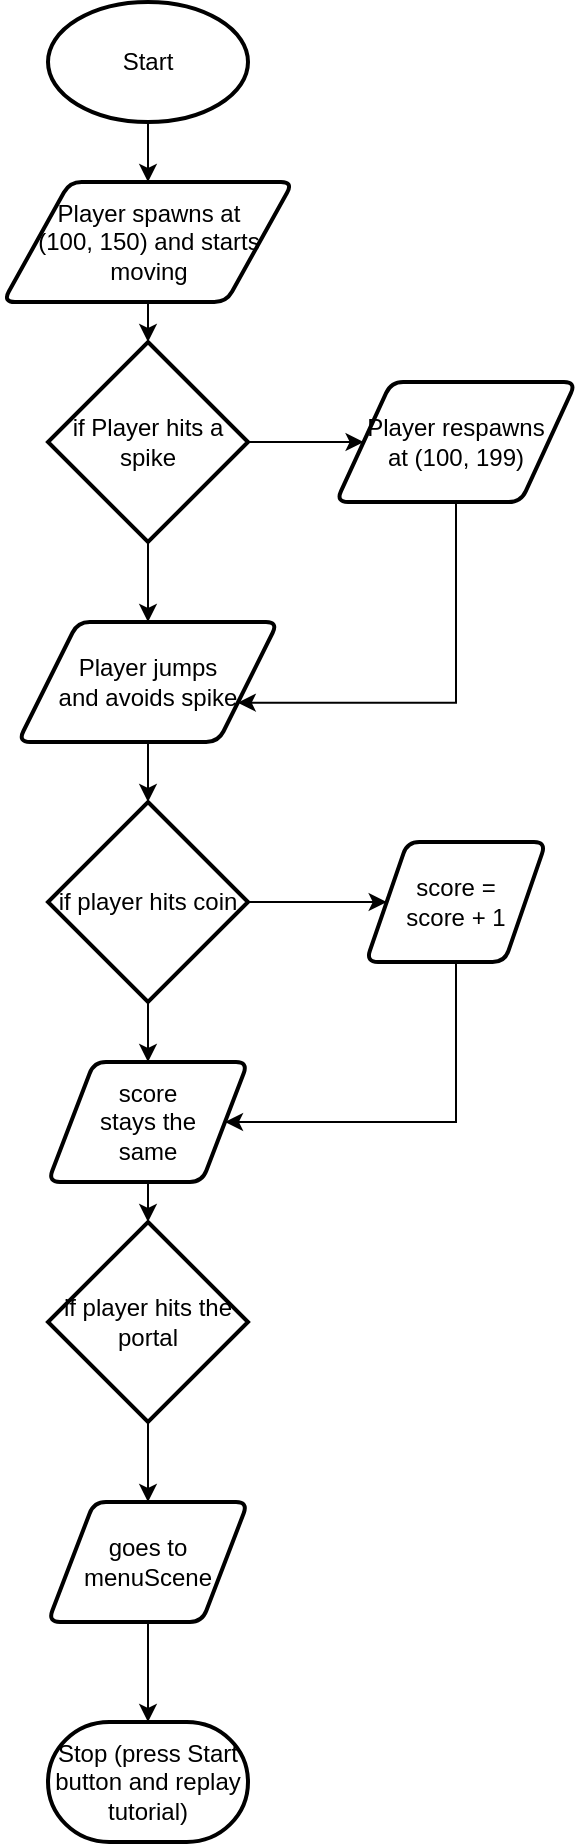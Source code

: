 <mxfile version="14.8.0" type="github">
  <diagram id="C5RBs43oDa-KdzZeNtuy" name="Page-1">
    <mxGraphModel dx="782" dy="475" grid="1" gridSize="10" guides="1" tooltips="1" connect="1" arrows="1" fold="1" page="1" pageScale="1" pageWidth="827" pageHeight="1169" math="0" shadow="0">
      <root>
        <mxCell id="WIyWlLk6GJQsqaUBKTNV-0" />
        <mxCell id="WIyWlLk6GJQsqaUBKTNV-1" parent="WIyWlLk6GJQsqaUBKTNV-0" />
        <mxCell id="uFuNA9i8frYfYMS0UgUH-12" style="edgeStyle=orthogonalEdgeStyle;rounded=0;orthogonalLoop=1;jettySize=auto;html=1;exitX=0.5;exitY=1;exitDx=0;exitDy=0;exitPerimeter=0;entryX=0.5;entryY=0;entryDx=0;entryDy=0;" edge="1" parent="WIyWlLk6GJQsqaUBKTNV-1" source="uFuNA9i8frYfYMS0UgUH-0" target="uFuNA9i8frYfYMS0UgUH-1">
          <mxGeometry relative="1" as="geometry" />
        </mxCell>
        <mxCell id="uFuNA9i8frYfYMS0UgUH-0" value="Start" style="strokeWidth=2;html=1;shape=mxgraph.flowchart.start_1;whiteSpace=wrap;" vertex="1" parent="WIyWlLk6GJQsqaUBKTNV-1">
          <mxGeometry x="270" y="80" width="100" height="60" as="geometry" />
        </mxCell>
        <mxCell id="uFuNA9i8frYfYMS0UgUH-13" style="edgeStyle=orthogonalEdgeStyle;rounded=0;orthogonalLoop=1;jettySize=auto;html=1;exitX=0.5;exitY=1;exitDx=0;exitDy=0;entryX=0.5;entryY=0;entryDx=0;entryDy=0;entryPerimeter=0;" edge="1" parent="WIyWlLk6GJQsqaUBKTNV-1" source="uFuNA9i8frYfYMS0UgUH-1" target="uFuNA9i8frYfYMS0UgUH-4">
          <mxGeometry relative="1" as="geometry" />
        </mxCell>
        <mxCell id="uFuNA9i8frYfYMS0UgUH-1" value="Player spawns at&lt;br&gt;(100, 150) and starts moving" style="shape=parallelogram;html=1;strokeWidth=2;perimeter=parallelogramPerimeter;whiteSpace=wrap;rounded=1;arcSize=12;size=0.23;" vertex="1" parent="WIyWlLk6GJQsqaUBKTNV-1">
          <mxGeometry x="247.5" y="170" width="145" height="60" as="geometry" />
        </mxCell>
        <mxCell id="uFuNA9i8frYfYMS0UgUH-14" style="edgeStyle=orthogonalEdgeStyle;rounded=0;orthogonalLoop=1;jettySize=auto;html=1;exitX=1;exitY=0.5;exitDx=0;exitDy=0;exitPerimeter=0;" edge="1" parent="WIyWlLk6GJQsqaUBKTNV-1" source="uFuNA9i8frYfYMS0UgUH-4" target="uFuNA9i8frYfYMS0UgUH-5">
          <mxGeometry relative="1" as="geometry" />
        </mxCell>
        <mxCell id="uFuNA9i8frYfYMS0UgUH-16" style="edgeStyle=orthogonalEdgeStyle;rounded=0;orthogonalLoop=1;jettySize=auto;html=1;exitX=0.5;exitY=1;exitDx=0;exitDy=0;exitPerimeter=0;entryX=0.5;entryY=0;entryDx=0;entryDy=0;" edge="1" parent="WIyWlLk6GJQsqaUBKTNV-1" source="uFuNA9i8frYfYMS0UgUH-4" target="uFuNA9i8frYfYMS0UgUH-8">
          <mxGeometry relative="1" as="geometry" />
        </mxCell>
        <mxCell id="uFuNA9i8frYfYMS0UgUH-4" value="if Player hits a spike" style="strokeWidth=2;html=1;shape=mxgraph.flowchart.decision;whiteSpace=wrap;" vertex="1" parent="WIyWlLk6GJQsqaUBKTNV-1">
          <mxGeometry x="270" y="250" width="100" height="100" as="geometry" />
        </mxCell>
        <mxCell id="uFuNA9i8frYfYMS0UgUH-15" style="edgeStyle=orthogonalEdgeStyle;rounded=0;orthogonalLoop=1;jettySize=auto;html=1;exitX=0.5;exitY=1;exitDx=0;exitDy=0;entryX=1;entryY=0.75;entryDx=0;entryDy=0;" edge="1" parent="WIyWlLk6GJQsqaUBKTNV-1" source="uFuNA9i8frYfYMS0UgUH-5" target="uFuNA9i8frYfYMS0UgUH-8">
          <mxGeometry relative="1" as="geometry">
            <Array as="points">
              <mxPoint x="474" y="430" />
            </Array>
          </mxGeometry>
        </mxCell>
        <mxCell id="uFuNA9i8frYfYMS0UgUH-5" value="Player respawns&lt;br&gt;at (100, 199)" style="shape=parallelogram;html=1;strokeWidth=2;perimeter=parallelogramPerimeter;whiteSpace=wrap;rounded=1;arcSize=12;size=0.23;" vertex="1" parent="WIyWlLk6GJQsqaUBKTNV-1">
          <mxGeometry x="414" y="270" width="120" height="60" as="geometry" />
        </mxCell>
        <mxCell id="uFuNA9i8frYfYMS0UgUH-18" style="edgeStyle=orthogonalEdgeStyle;rounded=0;orthogonalLoop=1;jettySize=auto;html=1;exitX=1;exitY=0.5;exitDx=0;exitDy=0;exitPerimeter=0;entryX=0;entryY=0.5;entryDx=0;entryDy=0;" edge="1" parent="WIyWlLk6GJQsqaUBKTNV-1" source="uFuNA9i8frYfYMS0UgUH-6" target="uFuNA9i8frYfYMS0UgUH-7">
          <mxGeometry relative="1" as="geometry" />
        </mxCell>
        <mxCell id="uFuNA9i8frYfYMS0UgUH-20" style="edgeStyle=orthogonalEdgeStyle;rounded=0;orthogonalLoop=1;jettySize=auto;html=1;exitX=0.5;exitY=1;exitDx=0;exitDy=0;exitPerimeter=0;" edge="1" parent="WIyWlLk6GJQsqaUBKTNV-1" source="uFuNA9i8frYfYMS0UgUH-6" target="uFuNA9i8frYfYMS0UgUH-10">
          <mxGeometry relative="1" as="geometry" />
        </mxCell>
        <mxCell id="uFuNA9i8frYfYMS0UgUH-6" value="if player hits coin" style="strokeWidth=2;html=1;shape=mxgraph.flowchart.decision;whiteSpace=wrap;" vertex="1" parent="WIyWlLk6GJQsqaUBKTNV-1">
          <mxGeometry x="270" y="480" width="100" height="100" as="geometry" />
        </mxCell>
        <mxCell id="uFuNA9i8frYfYMS0UgUH-19" style="edgeStyle=orthogonalEdgeStyle;rounded=0;orthogonalLoop=1;jettySize=auto;html=1;exitX=0.5;exitY=1;exitDx=0;exitDy=0;entryX=1;entryY=0.5;entryDx=0;entryDy=0;" edge="1" parent="WIyWlLk6GJQsqaUBKTNV-1" source="uFuNA9i8frYfYMS0UgUH-7" target="uFuNA9i8frYfYMS0UgUH-10">
          <mxGeometry relative="1" as="geometry">
            <Array as="points">
              <mxPoint x="474" y="640" />
            </Array>
          </mxGeometry>
        </mxCell>
        <mxCell id="uFuNA9i8frYfYMS0UgUH-7" value="score = &lt;br&gt;score + 1" style="shape=parallelogram;html=1;strokeWidth=2;perimeter=parallelogramPerimeter;whiteSpace=wrap;rounded=1;arcSize=12;size=0.23;" vertex="1" parent="WIyWlLk6GJQsqaUBKTNV-1">
          <mxGeometry x="429" y="500" width="90" height="60" as="geometry" />
        </mxCell>
        <mxCell id="uFuNA9i8frYfYMS0UgUH-17" style="edgeStyle=orthogonalEdgeStyle;rounded=0;orthogonalLoop=1;jettySize=auto;html=1;exitX=0.5;exitY=1;exitDx=0;exitDy=0;entryX=0.5;entryY=0;entryDx=0;entryDy=0;entryPerimeter=0;" edge="1" parent="WIyWlLk6GJQsqaUBKTNV-1" source="uFuNA9i8frYfYMS0UgUH-8" target="uFuNA9i8frYfYMS0UgUH-6">
          <mxGeometry relative="1" as="geometry" />
        </mxCell>
        <mxCell id="uFuNA9i8frYfYMS0UgUH-8" value="Player jumps&lt;br&gt;and avoids spike" style="shape=parallelogram;html=1;strokeWidth=2;perimeter=parallelogramPerimeter;whiteSpace=wrap;rounded=1;arcSize=12;size=0.23;" vertex="1" parent="WIyWlLk6GJQsqaUBKTNV-1">
          <mxGeometry x="255" y="390" width="130" height="60" as="geometry" />
        </mxCell>
        <mxCell id="uFuNA9i8frYfYMS0UgUH-22" style="edgeStyle=orthogonalEdgeStyle;rounded=0;orthogonalLoop=1;jettySize=auto;html=1;exitX=0.5;exitY=1;exitDx=0;exitDy=0;exitPerimeter=0;entryX=0.5;entryY=0;entryDx=0;entryDy=0;" edge="1" parent="WIyWlLk6GJQsqaUBKTNV-1" source="uFuNA9i8frYfYMS0UgUH-9" target="uFuNA9i8frYfYMS0UgUH-11">
          <mxGeometry relative="1" as="geometry" />
        </mxCell>
        <mxCell id="uFuNA9i8frYfYMS0UgUH-9" value="if player hits the portal" style="strokeWidth=2;html=1;shape=mxgraph.flowchart.decision;whiteSpace=wrap;" vertex="1" parent="WIyWlLk6GJQsqaUBKTNV-1">
          <mxGeometry x="270" y="690" width="100" height="100" as="geometry" />
        </mxCell>
        <mxCell id="uFuNA9i8frYfYMS0UgUH-21" style="edgeStyle=orthogonalEdgeStyle;rounded=0;orthogonalLoop=1;jettySize=auto;html=1;exitX=0.5;exitY=1;exitDx=0;exitDy=0;entryX=0.5;entryY=0;entryDx=0;entryDy=0;entryPerimeter=0;" edge="1" parent="WIyWlLk6GJQsqaUBKTNV-1" source="uFuNA9i8frYfYMS0UgUH-10" target="uFuNA9i8frYfYMS0UgUH-9">
          <mxGeometry relative="1" as="geometry" />
        </mxCell>
        <mxCell id="uFuNA9i8frYfYMS0UgUH-10" value="score&lt;br&gt;stays the&lt;br&gt;same" style="shape=parallelogram;html=1;strokeWidth=2;perimeter=parallelogramPerimeter;whiteSpace=wrap;rounded=1;arcSize=12;size=0.23;" vertex="1" parent="WIyWlLk6GJQsqaUBKTNV-1">
          <mxGeometry x="270" y="610" width="100" height="60" as="geometry" />
        </mxCell>
        <mxCell id="uFuNA9i8frYfYMS0UgUH-24" style="edgeStyle=orthogonalEdgeStyle;rounded=0;orthogonalLoop=1;jettySize=auto;html=1;exitX=0.5;exitY=1;exitDx=0;exitDy=0;entryX=0.5;entryY=0;entryDx=0;entryDy=0;entryPerimeter=0;" edge="1" parent="WIyWlLk6GJQsqaUBKTNV-1" source="uFuNA9i8frYfYMS0UgUH-11" target="uFuNA9i8frYfYMS0UgUH-23">
          <mxGeometry relative="1" as="geometry" />
        </mxCell>
        <mxCell id="uFuNA9i8frYfYMS0UgUH-11" value="goes to menuScene" style="shape=parallelogram;html=1;strokeWidth=2;perimeter=parallelogramPerimeter;whiteSpace=wrap;rounded=1;arcSize=12;size=0.23;" vertex="1" parent="WIyWlLk6GJQsqaUBKTNV-1">
          <mxGeometry x="270" y="830" width="100" height="60" as="geometry" />
        </mxCell>
        <mxCell id="uFuNA9i8frYfYMS0UgUH-23" value="Stop (press Start button and replay tutorial)" style="strokeWidth=2;html=1;shape=mxgraph.flowchart.terminator;whiteSpace=wrap;" vertex="1" parent="WIyWlLk6GJQsqaUBKTNV-1">
          <mxGeometry x="270" y="940" width="100" height="60" as="geometry" />
        </mxCell>
      </root>
    </mxGraphModel>
  </diagram>
</mxfile>
